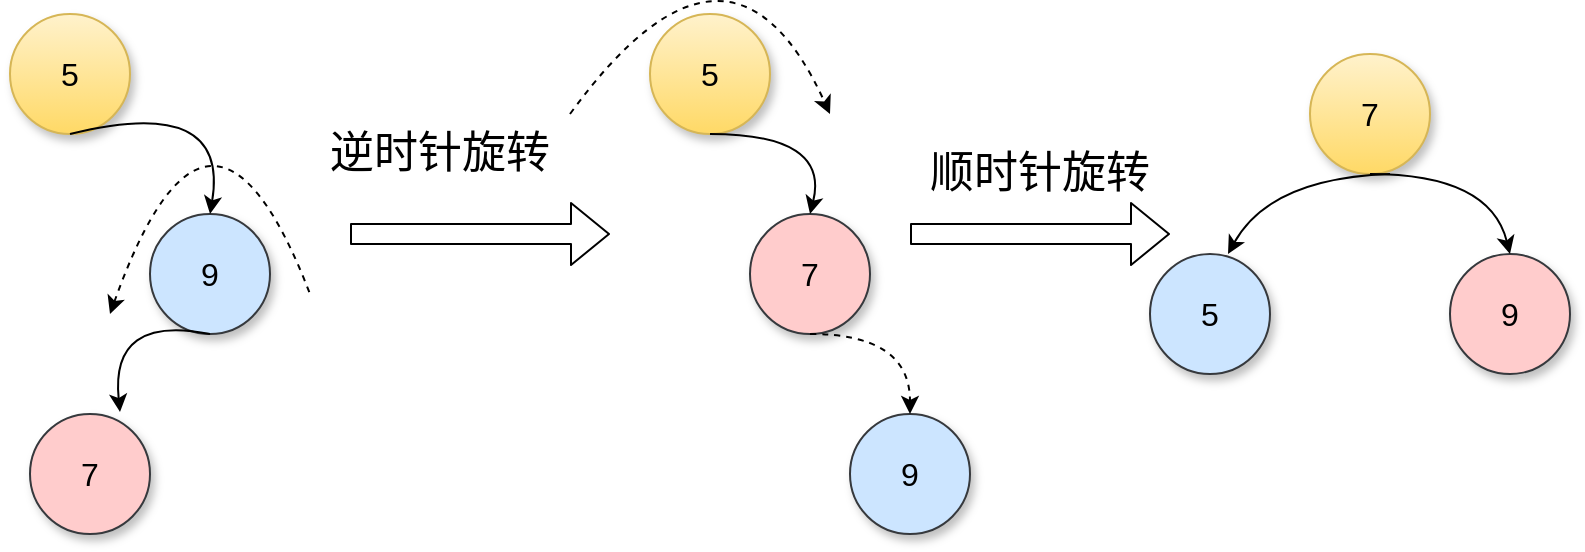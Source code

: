 <mxfile version="12.9.3" type="device"><diagram id="XgIthVarILZf5kydW_DA" name="第 1 页"><mxGraphModel dx="793" dy="441" grid="1" gridSize="10" guides="1" tooltips="1" connect="1" arrows="1" fold="1" page="1" pageScale="1" pageWidth="827" pageHeight="1169" math="0" shadow="0"><root><mxCell id="0"/><mxCell id="1" parent="0"/><mxCell id="X_QIaAazxtawvOgW3iLQ-1" value="5" style="ellipse;whiteSpace=wrap;html=1;aspect=fixed;shadow=1;gradientColor=#ffd966;fillColor=#fff2cc;strokeColor=#d6b656;fontSize=16;" vertex="1" parent="1"><mxGeometry x="200" y="30" width="60" height="60" as="geometry"/></mxCell><mxCell id="X_QIaAazxtawvOgW3iLQ-2" value="9" style="ellipse;whiteSpace=wrap;html=1;aspect=fixed;shadow=1;fillColor=#cce5ff;strokeColor=#36393d;fontSize=16;" vertex="1" parent="1"><mxGeometry x="270" y="130" width="60" height="60" as="geometry"/></mxCell><mxCell id="X_QIaAazxtawvOgW3iLQ-3" value="7" style="ellipse;whiteSpace=wrap;html=1;aspect=fixed;shadow=1;fillColor=#ffcccc;strokeColor=#36393d;fontSize=16;" vertex="1" parent="1"><mxGeometry x="210" y="230" width="60" height="60" as="geometry"/></mxCell><mxCell id="X_QIaAazxtawvOgW3iLQ-6" value="" style="shape=flexArrow;endArrow=classic;html=1;" edge="1" parent="1"><mxGeometry width="50" height="50" relative="1" as="geometry"><mxPoint x="650" y="140" as="sourcePoint"/><mxPoint x="780" y="140" as="targetPoint"/></mxGeometry></mxCell><mxCell id="X_QIaAazxtawvOgW3iLQ-7" value="&lt;font style=&quot;font-size: 22px&quot;&gt;逆时针旋转&lt;/font&gt;" style="text;html=1;strokeColor=none;fillColor=none;align=center;verticalAlign=middle;whiteSpace=wrap;rounded=0;" vertex="1" parent="1"><mxGeometry x="350" y="90" width="130" height="20" as="geometry"/></mxCell><mxCell id="X_QIaAazxtawvOgW3iLQ-8" value="5" style="ellipse;whiteSpace=wrap;html=1;aspect=fixed;shadow=1;gradientColor=#ffd966;fillColor=#fff2cc;strokeColor=#d6b656;fontSize=16;" vertex="1" parent="1"><mxGeometry x="520" y="30" width="60" height="60" as="geometry"/></mxCell><mxCell id="X_QIaAazxtawvOgW3iLQ-9" value="9" style="ellipse;whiteSpace=wrap;html=1;aspect=fixed;shadow=1;fillColor=#cce5ff;strokeColor=#36393d;fontSize=16;" vertex="1" parent="1"><mxGeometry x="620" y="230" width="60" height="60" as="geometry"/></mxCell><mxCell id="X_QIaAazxtawvOgW3iLQ-10" value="7" style="ellipse;whiteSpace=wrap;html=1;aspect=fixed;shadow=1;fillColor=#ffcccc;strokeColor=#36393d;fontSize=16;" vertex="1" parent="1"><mxGeometry x="570" y="130" width="60" height="60" as="geometry"/></mxCell><mxCell id="X_QIaAazxtawvOgW3iLQ-12" value="" style="endArrow=classic;html=1;entryX=0.5;entryY=0;entryDx=0;entryDy=0;curved=1;" edge="1" parent="1" target="X_QIaAazxtawvOgW3iLQ-10"><mxGeometry width="50" height="50" relative="1" as="geometry"><mxPoint x="550" y="90" as="sourcePoint"/><mxPoint x="660" y="70" as="targetPoint"/><Array as="points"><mxPoint x="610" y="90"/></Array></mxGeometry></mxCell><mxCell id="X_QIaAazxtawvOgW3iLQ-13" value="" style="endArrow=none;html=1;curved=1;dashed=1;startArrow=classic;startFill=1;endFill=0;" edge="1" parent="1"><mxGeometry width="50" height="50" relative="1" as="geometry"><mxPoint x="250" y="180" as="sourcePoint"/><mxPoint x="350" y="170" as="targetPoint"/><Array as="points"><mxPoint x="300" y="40"/></Array></mxGeometry></mxCell><mxCell id="X_QIaAazxtawvOgW3iLQ-14" value="" style="endArrow=classic;html=1;exitX=0.5;exitY=1;exitDx=0;exitDy=0;entryX=0.5;entryY=0;entryDx=0;entryDy=0;curved=1;" edge="1" parent="1" source="X_QIaAazxtawvOgW3iLQ-1" target="X_QIaAazxtawvOgW3iLQ-2"><mxGeometry width="50" height="50" relative="1" as="geometry"><mxPoint x="280" y="90" as="sourcePoint"/><mxPoint x="330" y="40" as="targetPoint"/><Array as="points"><mxPoint x="310" y="70"/></Array></mxGeometry></mxCell><mxCell id="X_QIaAazxtawvOgW3iLQ-15" value="" style="endArrow=classic;html=1;exitX=0.5;exitY=1;exitDx=0;exitDy=0;entryX=0.75;entryY=-0.017;entryDx=0;entryDy=0;entryPerimeter=0;curved=1;" edge="1" parent="1" source="X_QIaAazxtawvOgW3iLQ-2" target="X_QIaAazxtawvOgW3iLQ-3"><mxGeometry width="50" height="50" relative="1" as="geometry"><mxPoint x="340" y="230" as="sourcePoint"/><mxPoint x="390" y="180" as="targetPoint"/><Array as="points"><mxPoint x="250" y="180"/></Array></mxGeometry></mxCell><mxCell id="X_QIaAazxtawvOgW3iLQ-16" value="" style="endArrow=classic;html=1;dashed=1;exitX=0.5;exitY=1;exitDx=0;exitDy=0;curved=1;" edge="1" parent="1" source="X_QIaAazxtawvOgW3iLQ-10" target="X_QIaAazxtawvOgW3iLQ-9"><mxGeometry width="50" height="50" relative="1" as="geometry"><mxPoint x="650" y="200" as="sourcePoint"/><mxPoint x="700" y="150" as="targetPoint"/><Array as="points"><mxPoint x="650" y="190"/></Array></mxGeometry></mxCell><mxCell id="X_QIaAazxtawvOgW3iLQ-17" value="7" style="ellipse;whiteSpace=wrap;html=1;aspect=fixed;shadow=1;gradientColor=#ffd966;fillColor=#fff2cc;strokeColor=#d6b656;fontSize=16;" vertex="1" parent="1"><mxGeometry x="850" y="50" width="60" height="60" as="geometry"/></mxCell><mxCell id="X_QIaAazxtawvOgW3iLQ-18" value="5" style="ellipse;whiteSpace=wrap;html=1;aspect=fixed;shadow=1;fillColor=#cce5ff;strokeColor=#36393d;fontSize=16;" vertex="1" parent="1"><mxGeometry x="770" y="150" width="60" height="60" as="geometry"/></mxCell><mxCell id="X_QIaAazxtawvOgW3iLQ-19" value="9" style="ellipse;whiteSpace=wrap;html=1;aspect=fixed;shadow=1;fillColor=#ffcccc;strokeColor=#36393d;fontSize=16;" vertex="1" parent="1"><mxGeometry x="920" y="150" width="60" height="60" as="geometry"/></mxCell><mxCell id="X_QIaAazxtawvOgW3iLQ-20" value="" style="endArrow=classic;html=1;entryX=0.65;entryY=0;entryDx=0;entryDy=0;entryPerimeter=0;curved=1;fontSize=16;" edge="1" parent="1" target="X_QIaAazxtawvOgW3iLQ-18"><mxGeometry width="50" height="50" relative="1" as="geometry"><mxPoint x="890" y="110" as="sourcePoint"/><mxPoint x="800" y="70" as="targetPoint"/><Array as="points"><mxPoint x="830" y="112"/></Array></mxGeometry></mxCell><mxCell id="X_QIaAazxtawvOgW3iLQ-21" value="" style="endArrow=classic;html=1;entryX=0.5;entryY=0;entryDx=0;entryDy=0;curved=1;" edge="1" parent="1" target="X_QIaAazxtawvOgW3iLQ-19"><mxGeometry width="50" height="50" relative="1" as="geometry"><mxPoint x="880" y="110" as="sourcePoint"/><mxPoint x="990" y="90" as="targetPoint"/><Array as="points"><mxPoint x="940" y="110"/></Array></mxGeometry></mxCell><mxCell id="X_QIaAazxtawvOgW3iLQ-22" value="" style="shape=flexArrow;endArrow=classic;html=1;" edge="1" parent="1"><mxGeometry width="50" height="50" relative="1" as="geometry"><mxPoint x="370" y="140" as="sourcePoint"/><mxPoint x="500" y="140" as="targetPoint"/></mxGeometry></mxCell><mxCell id="X_QIaAazxtawvOgW3iLQ-23" value="&lt;font style=&quot;font-size: 22px&quot;&gt;顺时针旋转&lt;/font&gt;" style="text;html=1;strokeColor=none;fillColor=none;align=center;verticalAlign=middle;whiteSpace=wrap;rounded=0;" vertex="1" parent="1"><mxGeometry x="650" y="100" width="130" height="20" as="geometry"/></mxCell><mxCell id="X_QIaAazxtawvOgW3iLQ-24" value="" style="endArrow=classic;html=1;dashed=1;strokeColor=none;" edge="1" parent="1"><mxGeometry width="50" height="50" relative="1" as="geometry"><mxPoint x="490" y="90" as="sourcePoint"/><mxPoint x="620" y="90" as="targetPoint"/></mxGeometry></mxCell><mxCell id="X_QIaAazxtawvOgW3iLQ-25" value="" style="endArrow=classic;html=1;dashed=1;curved=1;" edge="1" parent="1"><mxGeometry width="50" height="50" relative="1" as="geometry"><mxPoint x="480" y="80" as="sourcePoint"/><mxPoint x="610" y="80" as="targetPoint"/><Array as="points"><mxPoint x="560" y="-30"/></Array></mxGeometry></mxCell></root></mxGraphModel></diagram></mxfile>